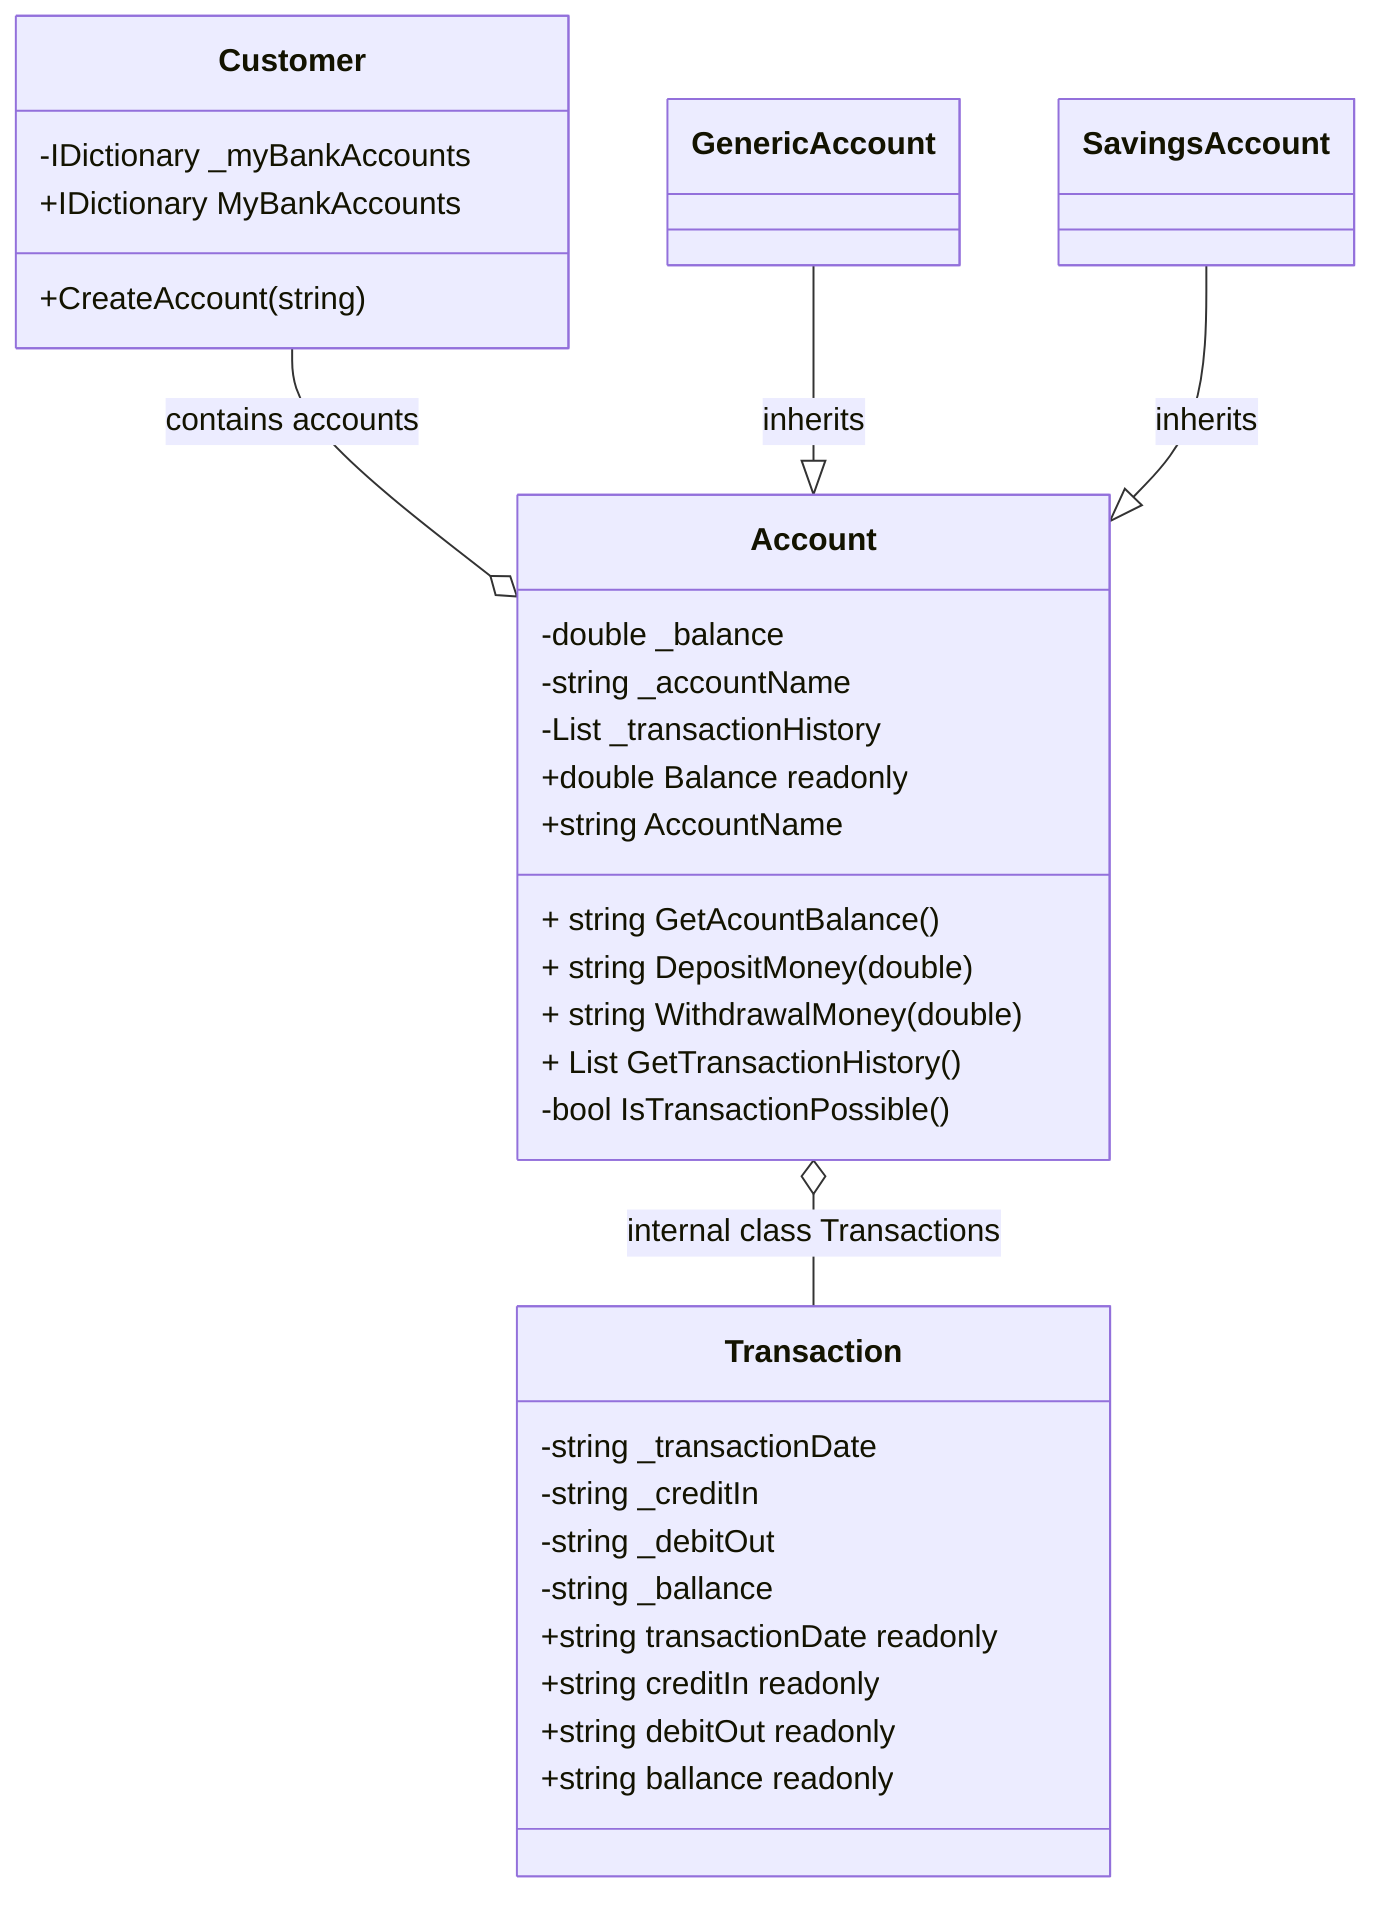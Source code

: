classDiagram

Customer --o Account : contains accounts
Account o-- Transaction : internal class Transactions

GenericAccount --|> Account : inherits
SavingsAccount --|> Account : inherits

class Customer{
    -IDictionary<string, Account> _myBankAccounts
    +IDictionary<string, Account> MyBankAccounts

    +CreateAccount(string)

    

}

class Transaction{
    -string _transactionDate
    -string _creditIn
    -string _debitOut
    -string _ballance
    +string transactionDate readonly
    +string creditIn readonly
    +string debitOut readonly
    +string ballance readonly



}

class Account{
    -double _balance
    -string _accountName
    -List<Transaction> _transactionHistory
    +double Balance readonly
    +string AccountName

    + string GetAcountBalance()
    + string DepositMoney(double)
    + string WithdrawalMoney(double)
    + List<string> GetTransactionHistory()

    -bool IsTransactionPossible()
}

class GenericAccount

class SavingsAccount